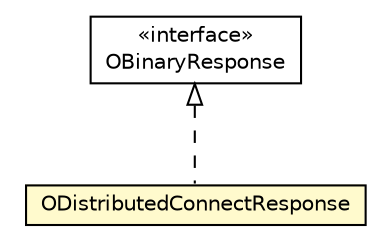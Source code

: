 #!/usr/local/bin/dot
#
# Class diagram 
# Generated by UMLGraph version R5_6-24-gf6e263 (http://www.umlgraph.org/)
#

digraph G {
	edge [fontname="Helvetica",fontsize=10,labelfontname="Helvetica",labelfontsize=10];
	node [fontname="Helvetica",fontsize=10,shape=plaintext];
	nodesep=0.25;
	ranksep=0.5;
	// com.orientechnologies.orient.client.remote.OBinaryResponse
	c2963487 [label=<<table title="com.orientechnologies.orient.client.remote.OBinaryResponse" border="0" cellborder="1" cellspacing="0" cellpadding="2" port="p" href="../OBinaryResponse.html">
		<tr><td><table border="0" cellspacing="0" cellpadding="1">
<tr><td align="center" balign="center"> &#171;interface&#187; </td></tr>
<tr><td align="center" balign="center"> OBinaryResponse </td></tr>
		</table></td></tr>
		</table>>, URL="../OBinaryResponse.html", fontname="Helvetica", fontcolor="black", fontsize=10.0];
	// com.orientechnologies.orient.client.remote.message.ODistributedConnectResponse
	c2963510 [label=<<table title="com.orientechnologies.orient.client.remote.message.ODistributedConnectResponse" border="0" cellborder="1" cellspacing="0" cellpadding="2" port="p" bgcolor="lemonChiffon" href="./ODistributedConnectResponse.html">
		<tr><td><table border="0" cellspacing="0" cellpadding="1">
<tr><td align="center" balign="center"> ODistributedConnectResponse </td></tr>
		</table></td></tr>
		</table>>, URL="./ODistributedConnectResponse.html", fontname="Helvetica", fontcolor="black", fontsize=10.0];
	//com.orientechnologies.orient.client.remote.message.ODistributedConnectResponse implements com.orientechnologies.orient.client.remote.OBinaryResponse
	c2963487:p -> c2963510:p [dir=back,arrowtail=empty,style=dashed];
}

